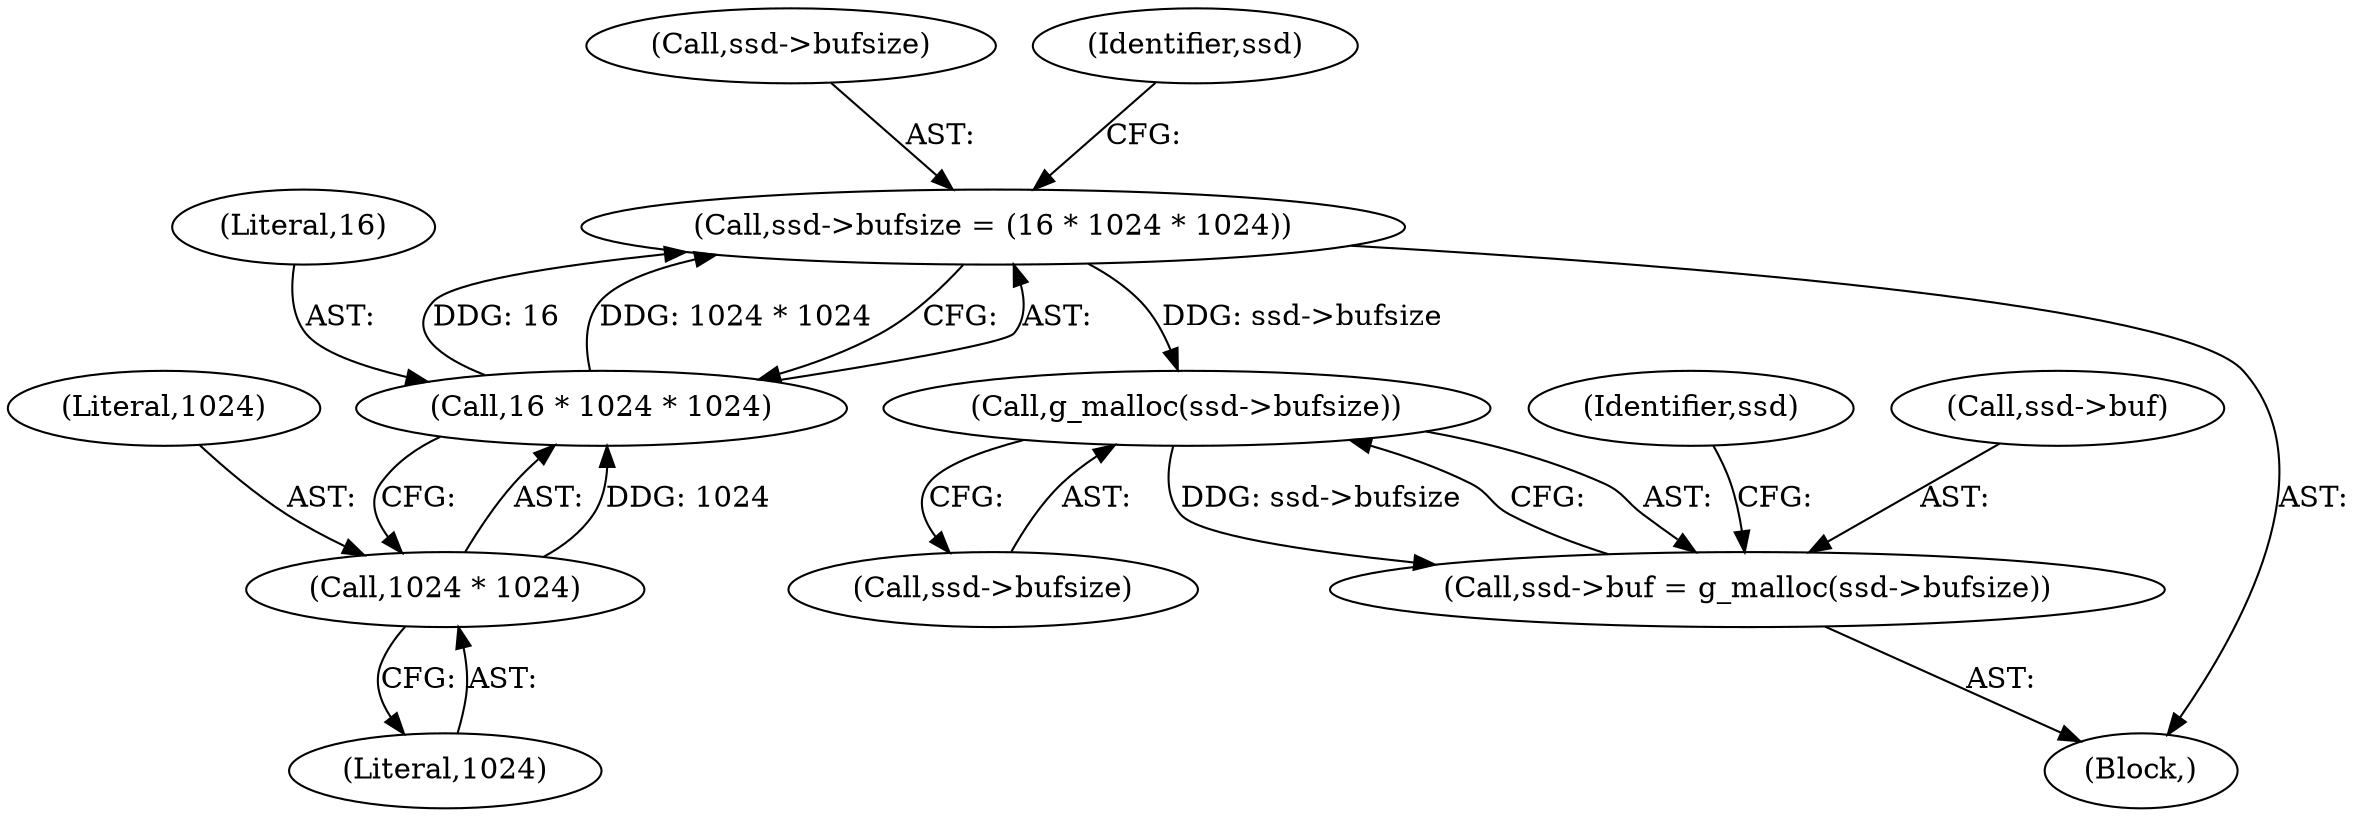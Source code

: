 digraph "0_qemu_ab9509cceabef28071e41bdfa073083859c949a7_0@API" {
"1000204" [label="(Call,g_malloc(ssd->bufsize))"];
"1000191" [label="(Call,ssd->bufsize = (16 * 1024 * 1024))"];
"1000195" [label="(Call,16 * 1024 * 1024)"];
"1000197" [label="(Call,1024 * 1024)"];
"1000200" [label="(Call,ssd->buf = g_malloc(ssd->bufsize))"];
"1000205" [label="(Call,ssd->bufsize)"];
"1000196" [label="(Literal,16)"];
"1000199" [label="(Literal,1024)"];
"1000204" [label="(Call,g_malloc(ssd->bufsize))"];
"1000198" [label="(Literal,1024)"];
"1000212" [label="(Identifier,ssd)"];
"1000197" [label="(Call,1024 * 1024)"];
"1000192" [label="(Call,ssd->bufsize)"];
"1000156" [label="(Block,)"];
"1000191" [label="(Call,ssd->bufsize = (16 * 1024 * 1024))"];
"1000195" [label="(Call,16 * 1024 * 1024)"];
"1000200" [label="(Call,ssd->buf = g_malloc(ssd->bufsize))"];
"1000201" [label="(Call,ssd->buf)"];
"1000202" [label="(Identifier,ssd)"];
"1000204" -> "1000200"  [label="AST: "];
"1000204" -> "1000205"  [label="CFG: "];
"1000205" -> "1000204"  [label="AST: "];
"1000200" -> "1000204"  [label="CFG: "];
"1000204" -> "1000200"  [label="DDG: ssd->bufsize"];
"1000191" -> "1000204"  [label="DDG: ssd->bufsize"];
"1000191" -> "1000156"  [label="AST: "];
"1000191" -> "1000195"  [label="CFG: "];
"1000192" -> "1000191"  [label="AST: "];
"1000195" -> "1000191"  [label="AST: "];
"1000202" -> "1000191"  [label="CFG: "];
"1000195" -> "1000191"  [label="DDG: 16"];
"1000195" -> "1000191"  [label="DDG: 1024 * 1024"];
"1000195" -> "1000197"  [label="CFG: "];
"1000196" -> "1000195"  [label="AST: "];
"1000197" -> "1000195"  [label="AST: "];
"1000197" -> "1000195"  [label="DDG: 1024"];
"1000197" -> "1000199"  [label="CFG: "];
"1000198" -> "1000197"  [label="AST: "];
"1000199" -> "1000197"  [label="AST: "];
"1000200" -> "1000156"  [label="AST: "];
"1000201" -> "1000200"  [label="AST: "];
"1000212" -> "1000200"  [label="CFG: "];
}
